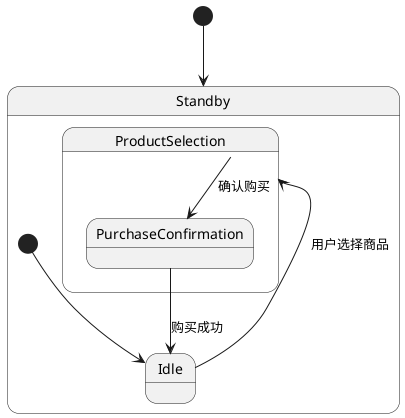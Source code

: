 @startuml
[*] --> Standby

state Standby {
  [*] --> Idle
  Idle --> ProductSelection : 用户选择商品
}

state ProductSelection {
  ProductSelection --> PurchaseConfirmation : 确认购买
}

state PurchaseConfirmation {
  PurchaseConfirmation --> Idle : 购买成功
}
@enduml